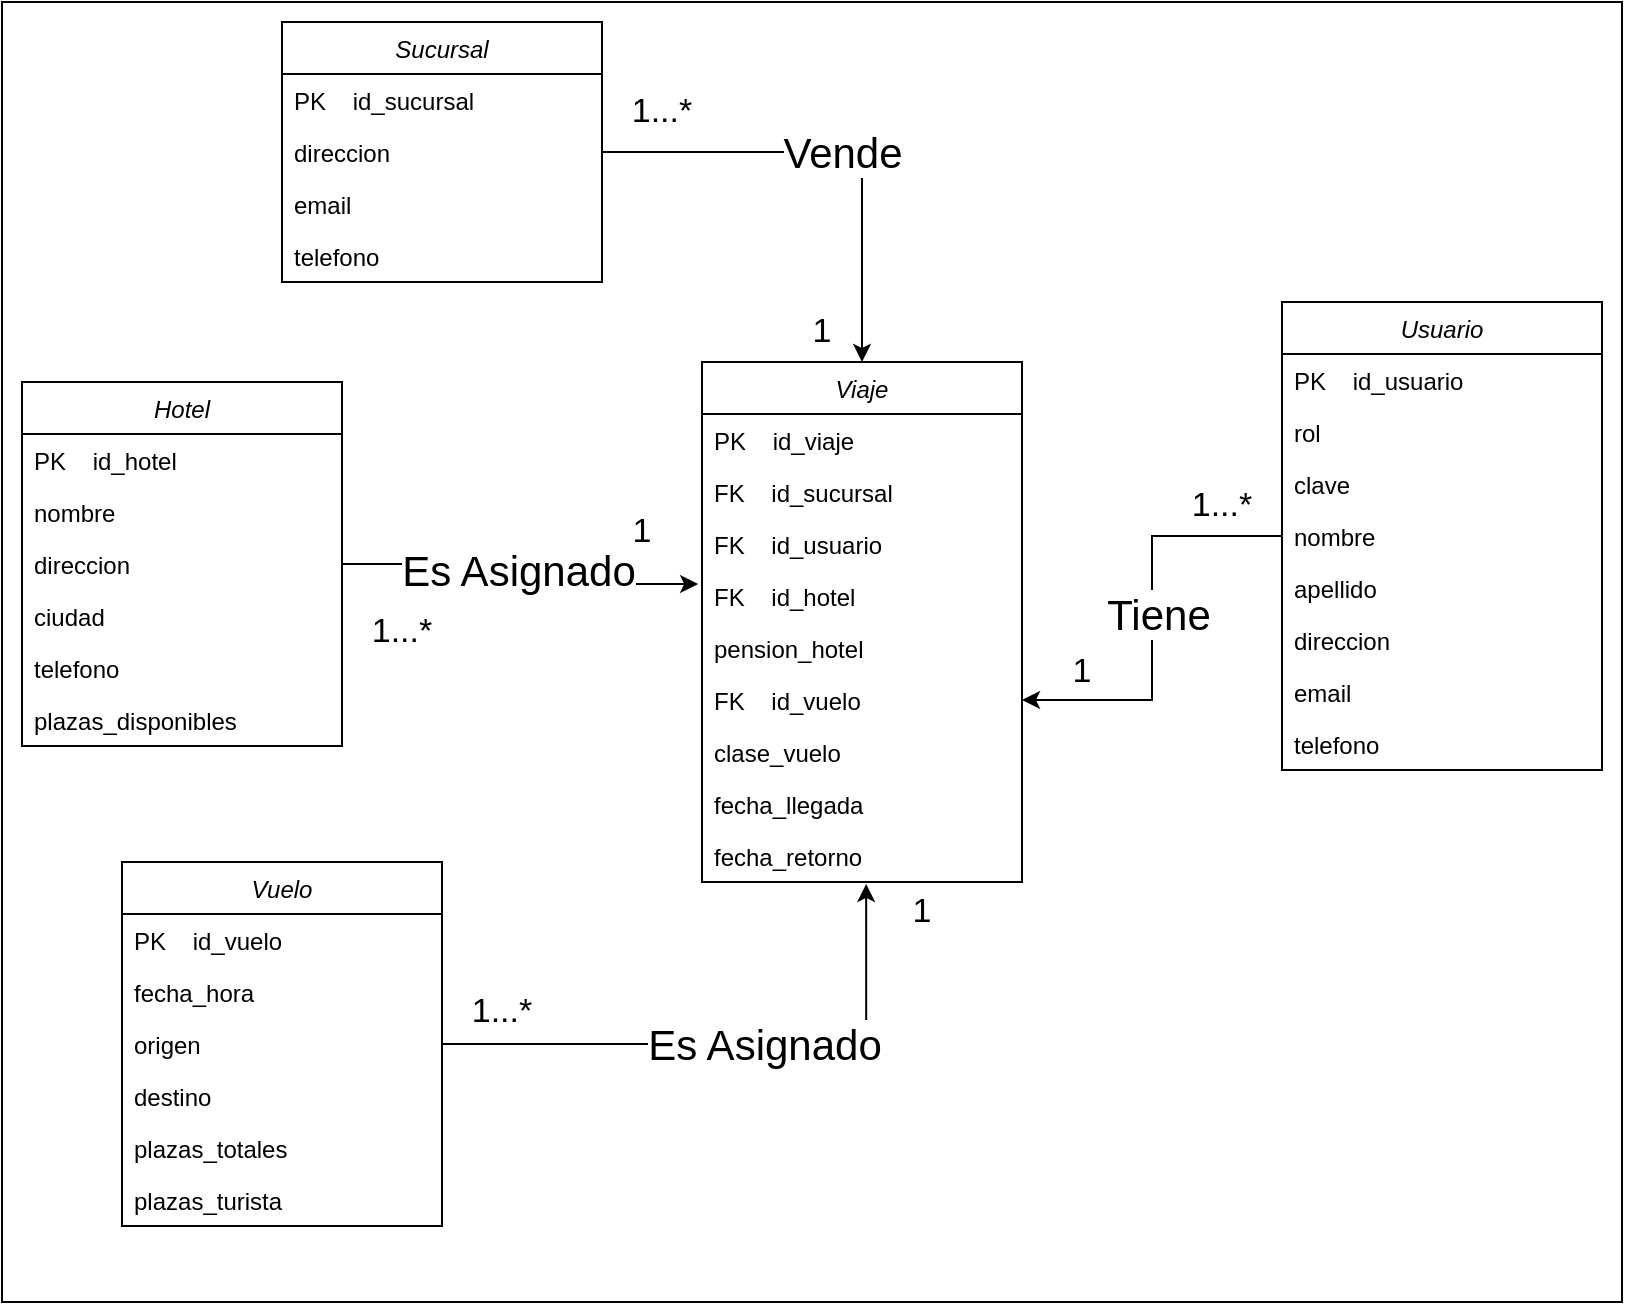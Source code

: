 <mxfile version="24.6.5" type="device">
  <diagram id="C5RBs43oDa-KdzZeNtuy" name="Entidad-Relacion">
    <mxGraphModel dx="917" dy="650" grid="1" gridSize="10" guides="1" tooltips="1" connect="1" arrows="1" fold="1" page="1" pageScale="1" pageWidth="827" pageHeight="1169" math="0" shadow="0">
      <root>
        <mxCell id="WIyWlLk6GJQsqaUBKTNV-0" />
        <mxCell id="WIyWlLk6GJQsqaUBKTNV-1" parent="WIyWlLk6GJQsqaUBKTNV-0" />
        <mxCell id="QKreOaTCWvi0GZBrj8eg-107" value="" style="rounded=0;whiteSpace=wrap;html=1;" vertex="1" parent="WIyWlLk6GJQsqaUBKTNV-1">
          <mxGeometry x="10" y="20" width="810" height="650" as="geometry" />
        </mxCell>
        <mxCell id="QKreOaTCWvi0GZBrj8eg-85" style="edgeStyle=orthogonalEdgeStyle;rounded=0;orthogonalLoop=1;jettySize=auto;html=1;entryX=0.513;entryY=1.038;entryDx=0;entryDy=0;entryPerimeter=0;" edge="1" parent="WIyWlLk6GJQsqaUBKTNV-1" source="QKreOaTCWvi0GZBrj8eg-20" target="QKreOaTCWvi0GZBrj8eg-50">
          <mxGeometry relative="1" as="geometry">
            <mxPoint x="400" y="494" as="targetPoint" />
          </mxGeometry>
        </mxCell>
        <mxCell id="QKreOaTCWvi0GZBrj8eg-101" value="&lt;font style=&quot;font-size: 21px;&quot;&gt;Es Asignado&lt;/font&gt;" style="edgeLabel;html=1;align=center;verticalAlign=middle;resizable=0;points=[];" vertex="1" connectable="0" parent="QKreOaTCWvi0GZBrj8eg-85">
          <mxGeometry x="-0.298" y="-3" relative="1" as="geometry">
            <mxPoint x="58" y="-3" as="offset" />
          </mxGeometry>
        </mxCell>
        <mxCell id="QKreOaTCWvi0GZBrj8eg-75" value="" style="edgeStyle=orthogonalEdgeStyle;rounded=0;orthogonalLoop=1;jettySize=auto;html=1;" edge="1" parent="WIyWlLk6GJQsqaUBKTNV-1" source="QKreOaTCWvi0GZBrj8eg-65" target="QKreOaTCWvi0GZBrj8eg-43">
          <mxGeometry relative="1" as="geometry" />
        </mxCell>
        <mxCell id="QKreOaTCWvi0GZBrj8eg-80" value="&lt;font style=&quot;font-size: 21px;&quot;&gt;Tiene&lt;/font&gt;" style="edgeLabel;html=1;align=center;verticalAlign=middle;resizable=0;points=[];" vertex="1" connectable="0" parent="QKreOaTCWvi0GZBrj8eg-75">
          <mxGeometry x="-0.021" y="3" relative="1" as="geometry">
            <mxPoint as="offset" />
          </mxGeometry>
        </mxCell>
        <mxCell id="QKreOaTCWvi0GZBrj8eg-82" value="" style="group" vertex="1" connectable="0" parent="WIyWlLk6GJQsqaUBKTNV-1">
          <mxGeometry x="590" y="170" width="220" height="234" as="geometry" />
        </mxCell>
        <mxCell id="QKreOaTCWvi0GZBrj8eg-65" value="Usuario" style="swimlane;fontStyle=2;align=center;verticalAlign=top;childLayout=stackLayout;horizontal=1;startSize=26;horizontalStack=0;resizeParent=1;resizeLast=0;collapsible=1;marginBottom=0;rounded=0;shadow=0;strokeWidth=1;" vertex="1" parent="QKreOaTCWvi0GZBrj8eg-82">
          <mxGeometry x="60" width="160" height="234" as="geometry">
            <mxRectangle x="280" y="10" width="160" height="26" as="alternateBounds" />
          </mxGeometry>
        </mxCell>
        <mxCell id="QKreOaTCWvi0GZBrj8eg-66" value="PK    id_usuario" style="text;align=left;verticalAlign=top;spacingLeft=4;spacingRight=4;overflow=hidden;rotatable=0;points=[[0,0.5],[1,0.5]];portConstraint=eastwest;" vertex="1" parent="QKreOaTCWvi0GZBrj8eg-65">
          <mxGeometry y="26" width="160" height="26" as="geometry" />
        </mxCell>
        <mxCell id="QKreOaTCWvi0GZBrj8eg-72" value="rol" style="text;align=left;verticalAlign=top;spacingLeft=4;spacingRight=4;overflow=hidden;rotatable=0;points=[[0,0.5],[1,0.5]];portConstraint=eastwest;rounded=0;shadow=0;html=0;" vertex="1" parent="QKreOaTCWvi0GZBrj8eg-65">
          <mxGeometry y="52" width="160" height="26" as="geometry" />
        </mxCell>
        <mxCell id="QKreOaTCWvi0GZBrj8eg-73" value="clave" style="text;align=left;verticalAlign=top;spacingLeft=4;spacingRight=4;overflow=hidden;rotatable=0;points=[[0,0.5],[1,0.5]];portConstraint=eastwest;rounded=0;shadow=0;html=0;" vertex="1" parent="QKreOaTCWvi0GZBrj8eg-65">
          <mxGeometry y="78" width="160" height="26" as="geometry" />
        </mxCell>
        <mxCell id="QKreOaTCWvi0GZBrj8eg-67" value="nombre" style="text;align=left;verticalAlign=top;spacingLeft=4;spacingRight=4;overflow=hidden;rotatable=0;points=[[0,0.5],[1,0.5]];portConstraint=eastwest;rounded=0;shadow=0;html=0;" vertex="1" parent="QKreOaTCWvi0GZBrj8eg-65">
          <mxGeometry y="104" width="160" height="26" as="geometry" />
        </mxCell>
        <mxCell id="QKreOaTCWvi0GZBrj8eg-68" value="apellido" style="text;align=left;verticalAlign=top;spacingLeft=4;spacingRight=4;overflow=hidden;rotatable=0;points=[[0,0.5],[1,0.5]];portConstraint=eastwest;rounded=0;shadow=0;html=0;" vertex="1" parent="QKreOaTCWvi0GZBrj8eg-65">
          <mxGeometry y="130" width="160" height="26" as="geometry" />
        </mxCell>
        <mxCell id="QKreOaTCWvi0GZBrj8eg-69" value="direccion" style="text;align=left;verticalAlign=top;spacingLeft=4;spacingRight=4;overflow=hidden;rotatable=0;points=[[0,0.5],[1,0.5]];portConstraint=eastwest;rounded=0;shadow=0;html=0;" vertex="1" parent="QKreOaTCWvi0GZBrj8eg-65">
          <mxGeometry y="156" width="160" height="26" as="geometry" />
        </mxCell>
        <mxCell id="QKreOaTCWvi0GZBrj8eg-70" value="email" style="text;align=left;verticalAlign=top;spacingLeft=4;spacingRight=4;overflow=hidden;rotatable=0;points=[[0,0.5],[1,0.5]];portConstraint=eastwest;rounded=0;shadow=0;html=0;" vertex="1" parent="QKreOaTCWvi0GZBrj8eg-65">
          <mxGeometry y="182" width="160" height="26" as="geometry" />
        </mxCell>
        <mxCell id="QKreOaTCWvi0GZBrj8eg-71" value="telefono" style="text;align=left;verticalAlign=top;spacingLeft=4;spacingRight=4;overflow=hidden;rotatable=0;points=[[0,0.5],[1,0.5]];portConstraint=eastwest;rounded=0;shadow=0;html=0;" vertex="1" parent="QKreOaTCWvi0GZBrj8eg-65">
          <mxGeometry y="208" width="160" height="26" as="geometry" />
        </mxCell>
        <mxCell id="QKreOaTCWvi0GZBrj8eg-76" value="&lt;font style=&quot;font-size: 17px;&quot;&gt;1...*&lt;/font&gt;" style="text;html=1;align=center;verticalAlign=middle;whiteSpace=wrap;rounded=0;" vertex="1" parent="QKreOaTCWvi0GZBrj8eg-82">
          <mxGeometry y="87" width="60" height="30" as="geometry" />
        </mxCell>
        <mxCell id="QKreOaTCWvi0GZBrj8eg-83" style="edgeStyle=orthogonalEdgeStyle;rounded=0;orthogonalLoop=1;jettySize=auto;html=1;entryX=0.5;entryY=0;entryDx=0;entryDy=0;" edge="1" parent="WIyWlLk6GJQsqaUBKTNV-1" source="zkfFHV4jXpPFQw0GAbJ--2" target="QKreOaTCWvi0GZBrj8eg-39">
          <mxGeometry relative="1" as="geometry" />
        </mxCell>
        <mxCell id="QKreOaTCWvi0GZBrj8eg-87" value="&lt;font style=&quot;font-size: 21px;&quot;&gt;Vende&lt;/font&gt;" style="edgeLabel;html=1;align=center;verticalAlign=middle;resizable=0;points=[];" vertex="1" connectable="0" parent="QKreOaTCWvi0GZBrj8eg-83">
          <mxGeometry x="-0.237" y="-2" relative="1" as="geometry">
            <mxPoint x="30" y="-2" as="offset" />
          </mxGeometry>
        </mxCell>
        <mxCell id="QKreOaTCWvi0GZBrj8eg-86" style="edgeStyle=orthogonalEdgeStyle;rounded=0;orthogonalLoop=1;jettySize=auto;html=1;entryX=-0.012;entryY=0.269;entryDx=0;entryDy=0;entryPerimeter=0;" edge="1" parent="WIyWlLk6GJQsqaUBKTNV-1" source="QKreOaTCWvi0GZBrj8eg-3" target="QKreOaTCWvi0GZBrj8eg-45">
          <mxGeometry relative="1" as="geometry" />
        </mxCell>
        <mxCell id="QKreOaTCWvi0GZBrj8eg-96" value="&lt;font style=&quot;font-size: 21px;&quot;&gt;Es Asignado&lt;/font&gt;" style="edgeLabel;html=1;align=center;verticalAlign=middle;resizable=0;points=[];" vertex="1" connectable="0" parent="QKreOaTCWvi0GZBrj8eg-86">
          <mxGeometry x="-0.068" y="-3" relative="1" as="geometry">
            <mxPoint as="offset" />
          </mxGeometry>
        </mxCell>
        <mxCell id="QKreOaTCWvi0GZBrj8eg-89" value="" style="group" vertex="1" connectable="0" parent="WIyWlLk6GJQsqaUBKTNV-1">
          <mxGeometry x="150" y="30" width="220" height="130" as="geometry" />
        </mxCell>
        <mxCell id="zkfFHV4jXpPFQw0GAbJ--0" value="Sucursal" style="swimlane;fontStyle=2;align=center;verticalAlign=top;childLayout=stackLayout;horizontal=1;startSize=26;horizontalStack=0;resizeParent=1;resizeLast=0;collapsible=1;marginBottom=0;rounded=0;shadow=0;strokeWidth=1;" parent="QKreOaTCWvi0GZBrj8eg-89" vertex="1">
          <mxGeometry width="160" height="130" as="geometry">
            <mxRectangle x="20" y="10" width="160" height="26" as="alternateBounds" />
          </mxGeometry>
        </mxCell>
        <mxCell id="zkfFHV4jXpPFQw0GAbJ--1" value="PK    id_sucursal" style="text;align=left;verticalAlign=top;spacingLeft=4;spacingRight=4;overflow=hidden;rotatable=0;points=[[0,0.5],[1,0.5]];portConstraint=eastwest;" parent="zkfFHV4jXpPFQw0GAbJ--0" vertex="1">
          <mxGeometry y="26" width="160" height="26" as="geometry" />
        </mxCell>
        <mxCell id="zkfFHV4jXpPFQw0GAbJ--2" value="direccion" style="text;align=left;verticalAlign=top;spacingLeft=4;spacingRight=4;overflow=hidden;rotatable=0;points=[[0,0.5],[1,0.5]];portConstraint=eastwest;rounded=0;shadow=0;html=0;" parent="zkfFHV4jXpPFQw0GAbJ--0" vertex="1">
          <mxGeometry y="52" width="160" height="26" as="geometry" />
        </mxCell>
        <mxCell id="zkfFHV4jXpPFQw0GAbJ--3" value="email" style="text;align=left;verticalAlign=top;spacingLeft=4;spacingRight=4;overflow=hidden;rotatable=0;points=[[0,0.5],[1,0.5]];portConstraint=eastwest;rounded=0;shadow=0;html=0;" parent="zkfFHV4jXpPFQw0GAbJ--0" vertex="1">
          <mxGeometry y="78" width="160" height="26" as="geometry" />
        </mxCell>
        <mxCell id="QKreOaTCWvi0GZBrj8eg-1" value="telefono" style="text;align=left;verticalAlign=top;spacingLeft=4;spacingRight=4;overflow=hidden;rotatable=0;points=[[0,0.5],[1,0.5]];portConstraint=eastwest;rounded=0;shadow=0;html=0;" vertex="1" parent="zkfFHV4jXpPFQw0GAbJ--0">
          <mxGeometry y="104" width="160" height="26" as="geometry" />
        </mxCell>
        <mxCell id="QKreOaTCWvi0GZBrj8eg-88" value="&lt;font style=&quot;font-size: 17px;&quot;&gt;1...*&lt;/font&gt;" style="text;html=1;align=center;verticalAlign=middle;whiteSpace=wrap;rounded=0;" vertex="1" parent="QKreOaTCWvi0GZBrj8eg-89">
          <mxGeometry x="160" y="30" width="60" height="30" as="geometry" />
        </mxCell>
        <mxCell id="QKreOaTCWvi0GZBrj8eg-100" value="" style="group" vertex="1" connectable="0" parent="WIyWlLk6GJQsqaUBKTNV-1">
          <mxGeometry x="20" y="210" width="220" height="182" as="geometry" />
        </mxCell>
        <mxCell id="QKreOaTCWvi0GZBrj8eg-3" value="Hotel" style="swimlane;fontStyle=2;align=center;verticalAlign=top;childLayout=stackLayout;horizontal=1;startSize=26;horizontalStack=0;resizeParent=1;resizeLast=0;collapsible=1;marginBottom=0;rounded=0;shadow=0;strokeWidth=1;" vertex="1" parent="QKreOaTCWvi0GZBrj8eg-100">
          <mxGeometry width="160" height="182" as="geometry">
            <mxRectangle x="20" y="50" width="160" height="26" as="alternateBounds" />
          </mxGeometry>
        </mxCell>
        <mxCell id="QKreOaTCWvi0GZBrj8eg-4" value="PK    id_hotel" style="text;align=left;verticalAlign=top;spacingLeft=4;spacingRight=4;overflow=hidden;rotatable=0;points=[[0,0.5],[1,0.5]];portConstraint=eastwest;" vertex="1" parent="QKreOaTCWvi0GZBrj8eg-3">
          <mxGeometry y="26" width="160" height="26" as="geometry" />
        </mxCell>
        <mxCell id="QKreOaTCWvi0GZBrj8eg-5" value="nombre" style="text;align=left;verticalAlign=top;spacingLeft=4;spacingRight=4;overflow=hidden;rotatable=0;points=[[0,0.5],[1,0.5]];portConstraint=eastwest;rounded=0;shadow=0;html=0;" vertex="1" parent="QKreOaTCWvi0GZBrj8eg-3">
          <mxGeometry y="52" width="160" height="26" as="geometry" />
        </mxCell>
        <mxCell id="QKreOaTCWvi0GZBrj8eg-6" value="direccion" style="text;align=left;verticalAlign=top;spacingLeft=4;spacingRight=4;overflow=hidden;rotatable=0;points=[[0,0.5],[1,0.5]];portConstraint=eastwest;rounded=0;shadow=0;html=0;" vertex="1" parent="QKreOaTCWvi0GZBrj8eg-3">
          <mxGeometry y="78" width="160" height="26" as="geometry" />
        </mxCell>
        <mxCell id="QKreOaTCWvi0GZBrj8eg-7" value="ciudad" style="text;align=left;verticalAlign=top;spacingLeft=4;spacingRight=4;overflow=hidden;rotatable=0;points=[[0,0.5],[1,0.5]];portConstraint=eastwest;rounded=0;shadow=0;html=0;" vertex="1" parent="QKreOaTCWvi0GZBrj8eg-3">
          <mxGeometry y="104" width="160" height="26" as="geometry" />
        </mxCell>
        <mxCell id="QKreOaTCWvi0GZBrj8eg-17" value="telefono" style="text;align=left;verticalAlign=top;spacingLeft=4;spacingRight=4;overflow=hidden;rotatable=0;points=[[0,0.5],[1,0.5]];portConstraint=eastwest;rounded=0;shadow=0;html=0;" vertex="1" parent="QKreOaTCWvi0GZBrj8eg-3">
          <mxGeometry y="130" width="160" height="26" as="geometry" />
        </mxCell>
        <mxCell id="QKreOaTCWvi0GZBrj8eg-19" value="plazas_disponibles" style="text;align=left;verticalAlign=top;spacingLeft=4;spacingRight=4;overflow=hidden;rotatable=0;points=[[0,0.5],[1,0.5]];portConstraint=eastwest;rounded=0;shadow=0;html=0;" vertex="1" parent="QKreOaTCWvi0GZBrj8eg-3">
          <mxGeometry y="156" width="160" height="26" as="geometry" />
        </mxCell>
        <mxCell id="QKreOaTCWvi0GZBrj8eg-97" value="&lt;font style=&quot;font-size: 17px;&quot;&gt;1...*&lt;/font&gt;" style="text;html=1;align=center;verticalAlign=middle;whiteSpace=wrap;rounded=0;" vertex="1" parent="QKreOaTCWvi0GZBrj8eg-100">
          <mxGeometry x="160" y="110" width="60" height="30" as="geometry" />
        </mxCell>
        <mxCell id="QKreOaTCWvi0GZBrj8eg-104" value="" style="group" vertex="1" connectable="0" parent="WIyWlLk6GJQsqaUBKTNV-1">
          <mxGeometry x="300" y="170" width="280" height="320" as="geometry" />
        </mxCell>
        <mxCell id="QKreOaTCWvi0GZBrj8eg-99" value="" style="group" vertex="1" connectable="0" parent="QKreOaTCWvi0GZBrj8eg-104">
          <mxGeometry width="280" height="290" as="geometry" />
        </mxCell>
        <mxCell id="QKreOaTCWvi0GZBrj8eg-91" value="" style="group" vertex="1" connectable="0" parent="QKreOaTCWvi0GZBrj8eg-99">
          <mxGeometry x="60" width="220" height="290" as="geometry" />
        </mxCell>
        <mxCell id="QKreOaTCWvi0GZBrj8eg-81" value="" style="group" vertex="1" connectable="0" parent="QKreOaTCWvi0GZBrj8eg-91">
          <mxGeometry y="30" width="220" height="260" as="geometry" />
        </mxCell>
        <mxCell id="QKreOaTCWvi0GZBrj8eg-39" value="Viaje" style="swimlane;fontStyle=2;align=center;verticalAlign=top;childLayout=stackLayout;horizontal=1;startSize=26;horizontalStack=0;resizeParent=1;resizeLast=0;collapsible=1;marginBottom=0;rounded=0;shadow=0;strokeWidth=1;" vertex="1" parent="QKreOaTCWvi0GZBrj8eg-81">
          <mxGeometry width="160" height="260" as="geometry">
            <mxRectangle x="460" y="10" width="160" height="26" as="alternateBounds" />
          </mxGeometry>
        </mxCell>
        <mxCell id="QKreOaTCWvi0GZBrj8eg-40" value="PK    id_viaje" style="text;align=left;verticalAlign=top;spacingLeft=4;spacingRight=4;overflow=hidden;rotatable=0;points=[[0,0.5],[1,0.5]];portConstraint=eastwest;" vertex="1" parent="QKreOaTCWvi0GZBrj8eg-39">
          <mxGeometry y="26" width="160" height="26" as="geometry" />
        </mxCell>
        <mxCell id="QKreOaTCWvi0GZBrj8eg-42" value="FK    id_sucursal" style="text;align=left;verticalAlign=top;spacingLeft=4;spacingRight=4;overflow=hidden;rotatable=0;points=[[0,0.5],[1,0.5]];portConstraint=eastwest;rounded=0;shadow=0;html=0;" vertex="1" parent="QKreOaTCWvi0GZBrj8eg-39">
          <mxGeometry y="52" width="160" height="26" as="geometry" />
        </mxCell>
        <mxCell id="QKreOaTCWvi0GZBrj8eg-41" value="FK    id_usuario" style="text;align=left;verticalAlign=top;spacingLeft=4;spacingRight=4;overflow=hidden;rotatable=0;points=[[0,0.5],[1,0.5]];portConstraint=eastwest;rounded=0;shadow=0;html=0;" vertex="1" parent="QKreOaTCWvi0GZBrj8eg-39">
          <mxGeometry y="78" width="160" height="26" as="geometry" />
        </mxCell>
        <mxCell id="QKreOaTCWvi0GZBrj8eg-45" value="FK    id_hotel" style="text;align=left;verticalAlign=top;spacingLeft=4;spacingRight=4;overflow=hidden;rotatable=0;points=[[0,0.5],[1,0.5]];portConstraint=eastwest;rounded=0;shadow=0;html=0;" vertex="1" parent="QKreOaTCWvi0GZBrj8eg-39">
          <mxGeometry y="104" width="160" height="26" as="geometry" />
        </mxCell>
        <mxCell id="QKreOaTCWvi0GZBrj8eg-48" value="pension_hotel" style="text;align=left;verticalAlign=top;spacingLeft=4;spacingRight=4;overflow=hidden;rotatable=0;points=[[0,0.5],[1,0.5]];portConstraint=eastwest;rounded=0;shadow=0;html=0;" vertex="1" parent="QKreOaTCWvi0GZBrj8eg-39">
          <mxGeometry y="130" width="160" height="26" as="geometry" />
        </mxCell>
        <mxCell id="QKreOaTCWvi0GZBrj8eg-43" value="FK    id_vuelo" style="text;align=left;verticalAlign=top;spacingLeft=4;spacingRight=4;overflow=hidden;rotatable=0;points=[[0,0.5],[1,0.5]];portConstraint=eastwest;rounded=0;shadow=0;html=0;" vertex="1" parent="QKreOaTCWvi0GZBrj8eg-39">
          <mxGeometry y="156" width="160" height="26" as="geometry" />
        </mxCell>
        <mxCell id="QKreOaTCWvi0GZBrj8eg-44" value="clase_vuelo" style="text;align=left;verticalAlign=top;spacingLeft=4;spacingRight=4;overflow=hidden;rotatable=0;points=[[0,0.5],[1,0.5]];portConstraint=eastwest;rounded=0;shadow=0;html=0;" vertex="1" parent="QKreOaTCWvi0GZBrj8eg-39">
          <mxGeometry y="182" width="160" height="26" as="geometry" />
        </mxCell>
        <mxCell id="QKreOaTCWvi0GZBrj8eg-51" value="fecha_llegada" style="text;align=left;verticalAlign=top;spacingLeft=4;spacingRight=4;overflow=hidden;rotatable=0;points=[[0,0.5],[1,0.5]];portConstraint=eastwest;rounded=0;shadow=0;html=0;" vertex="1" parent="QKreOaTCWvi0GZBrj8eg-39">
          <mxGeometry y="208" width="160" height="26" as="geometry" />
        </mxCell>
        <mxCell id="QKreOaTCWvi0GZBrj8eg-50" value="fecha_retorno" style="text;align=left;verticalAlign=top;spacingLeft=4;spacingRight=4;overflow=hidden;rotatable=0;points=[[0,0.5],[1,0.5]];portConstraint=eastwest;rounded=0;shadow=0;html=0;" vertex="1" parent="QKreOaTCWvi0GZBrj8eg-39">
          <mxGeometry y="234" width="160" height="26" as="geometry" />
        </mxCell>
        <mxCell id="QKreOaTCWvi0GZBrj8eg-77" value="&lt;font style=&quot;font-size: 17px;&quot;&gt;1&lt;/font&gt;" style="text;html=1;align=center;verticalAlign=middle;whiteSpace=wrap;rounded=0;" vertex="1" parent="QKreOaTCWvi0GZBrj8eg-81">
          <mxGeometry x="160" y="140" width="60" height="30" as="geometry" />
        </mxCell>
        <mxCell id="QKreOaTCWvi0GZBrj8eg-90" value="&lt;span style=&quot;font-size: 17px;&quot;&gt;1&lt;/span&gt;" style="text;html=1;align=center;verticalAlign=middle;whiteSpace=wrap;rounded=0;" vertex="1" parent="QKreOaTCWvi0GZBrj8eg-91">
          <mxGeometry x="30" width="60" height="30" as="geometry" />
        </mxCell>
        <mxCell id="QKreOaTCWvi0GZBrj8eg-98" value="&lt;font style=&quot;font-size: 17px;&quot;&gt;1&lt;/font&gt;" style="text;html=1;align=center;verticalAlign=middle;whiteSpace=wrap;rounded=0;" vertex="1" parent="QKreOaTCWvi0GZBrj8eg-99">
          <mxGeometry y="100" width="60" height="30" as="geometry" />
        </mxCell>
        <mxCell id="QKreOaTCWvi0GZBrj8eg-103" value="&lt;font style=&quot;font-size: 17px;&quot;&gt;1&lt;/font&gt;" style="text;html=1;align=center;verticalAlign=middle;whiteSpace=wrap;rounded=0;" vertex="1" parent="QKreOaTCWvi0GZBrj8eg-104">
          <mxGeometry x="140" y="290" width="60" height="30" as="geometry" />
        </mxCell>
        <mxCell id="QKreOaTCWvi0GZBrj8eg-105" value="" style="group" vertex="1" connectable="0" parent="WIyWlLk6GJQsqaUBKTNV-1">
          <mxGeometry x="70" y="450" width="220" height="182" as="geometry" />
        </mxCell>
        <mxCell id="QKreOaTCWvi0GZBrj8eg-20" value="Vuelo" style="swimlane;fontStyle=2;align=center;verticalAlign=top;childLayout=stackLayout;horizontal=1;startSize=26;horizontalStack=0;resizeParent=1;resizeLast=0;collapsible=1;marginBottom=0;rounded=0;shadow=0;strokeWidth=1;" vertex="1" parent="QKreOaTCWvi0GZBrj8eg-105">
          <mxGeometry width="160" height="182" as="geometry">
            <mxRectangle x="20" y="94" width="160" height="26" as="alternateBounds" />
          </mxGeometry>
        </mxCell>
        <mxCell id="QKreOaTCWvi0GZBrj8eg-21" value="PK    id_vuelo" style="text;align=left;verticalAlign=top;spacingLeft=4;spacingRight=4;overflow=hidden;rotatable=0;points=[[0,0.5],[1,0.5]];portConstraint=eastwest;" vertex="1" parent="QKreOaTCWvi0GZBrj8eg-20">
          <mxGeometry y="26" width="160" height="26" as="geometry" />
        </mxCell>
        <mxCell id="QKreOaTCWvi0GZBrj8eg-22" value="fecha_hora" style="text;align=left;verticalAlign=top;spacingLeft=4;spacingRight=4;overflow=hidden;rotatable=0;points=[[0,0.5],[1,0.5]];portConstraint=eastwest;rounded=0;shadow=0;html=0;" vertex="1" parent="QKreOaTCWvi0GZBrj8eg-20">
          <mxGeometry y="52" width="160" height="26" as="geometry" />
        </mxCell>
        <mxCell id="QKreOaTCWvi0GZBrj8eg-23" value="origen" style="text;align=left;verticalAlign=top;spacingLeft=4;spacingRight=4;overflow=hidden;rotatable=0;points=[[0,0.5],[1,0.5]];portConstraint=eastwest;rounded=0;shadow=0;html=0;" vertex="1" parent="QKreOaTCWvi0GZBrj8eg-20">
          <mxGeometry y="78" width="160" height="26" as="geometry" />
        </mxCell>
        <mxCell id="QKreOaTCWvi0GZBrj8eg-24" value="destino" style="text;align=left;verticalAlign=top;spacingLeft=4;spacingRight=4;overflow=hidden;rotatable=0;points=[[0,0.5],[1,0.5]];portConstraint=eastwest;rounded=0;shadow=0;html=0;" vertex="1" parent="QKreOaTCWvi0GZBrj8eg-20">
          <mxGeometry y="104" width="160" height="26" as="geometry" />
        </mxCell>
        <mxCell id="QKreOaTCWvi0GZBrj8eg-25" value="plazas_totales" style="text;align=left;verticalAlign=top;spacingLeft=4;spacingRight=4;overflow=hidden;rotatable=0;points=[[0,0.5],[1,0.5]];portConstraint=eastwest;rounded=0;shadow=0;html=0;" vertex="1" parent="QKreOaTCWvi0GZBrj8eg-20">
          <mxGeometry y="130" width="160" height="26" as="geometry" />
        </mxCell>
        <mxCell id="QKreOaTCWvi0GZBrj8eg-26" value="plazas_turista" style="text;align=left;verticalAlign=top;spacingLeft=4;spacingRight=4;overflow=hidden;rotatable=0;points=[[0,0.5],[1,0.5]];portConstraint=eastwest;rounded=0;shadow=0;html=0;" vertex="1" parent="QKreOaTCWvi0GZBrj8eg-20">
          <mxGeometry y="156" width="160" height="26" as="geometry" />
        </mxCell>
        <mxCell id="QKreOaTCWvi0GZBrj8eg-102" value="&lt;font style=&quot;font-size: 17px;&quot;&gt;1...*&lt;/font&gt;" style="text;html=1;align=center;verticalAlign=middle;whiteSpace=wrap;rounded=0;" vertex="1" parent="QKreOaTCWvi0GZBrj8eg-105">
          <mxGeometry x="160" y="60" width="60" height="30" as="geometry" />
        </mxCell>
      </root>
    </mxGraphModel>
  </diagram>
</mxfile>
